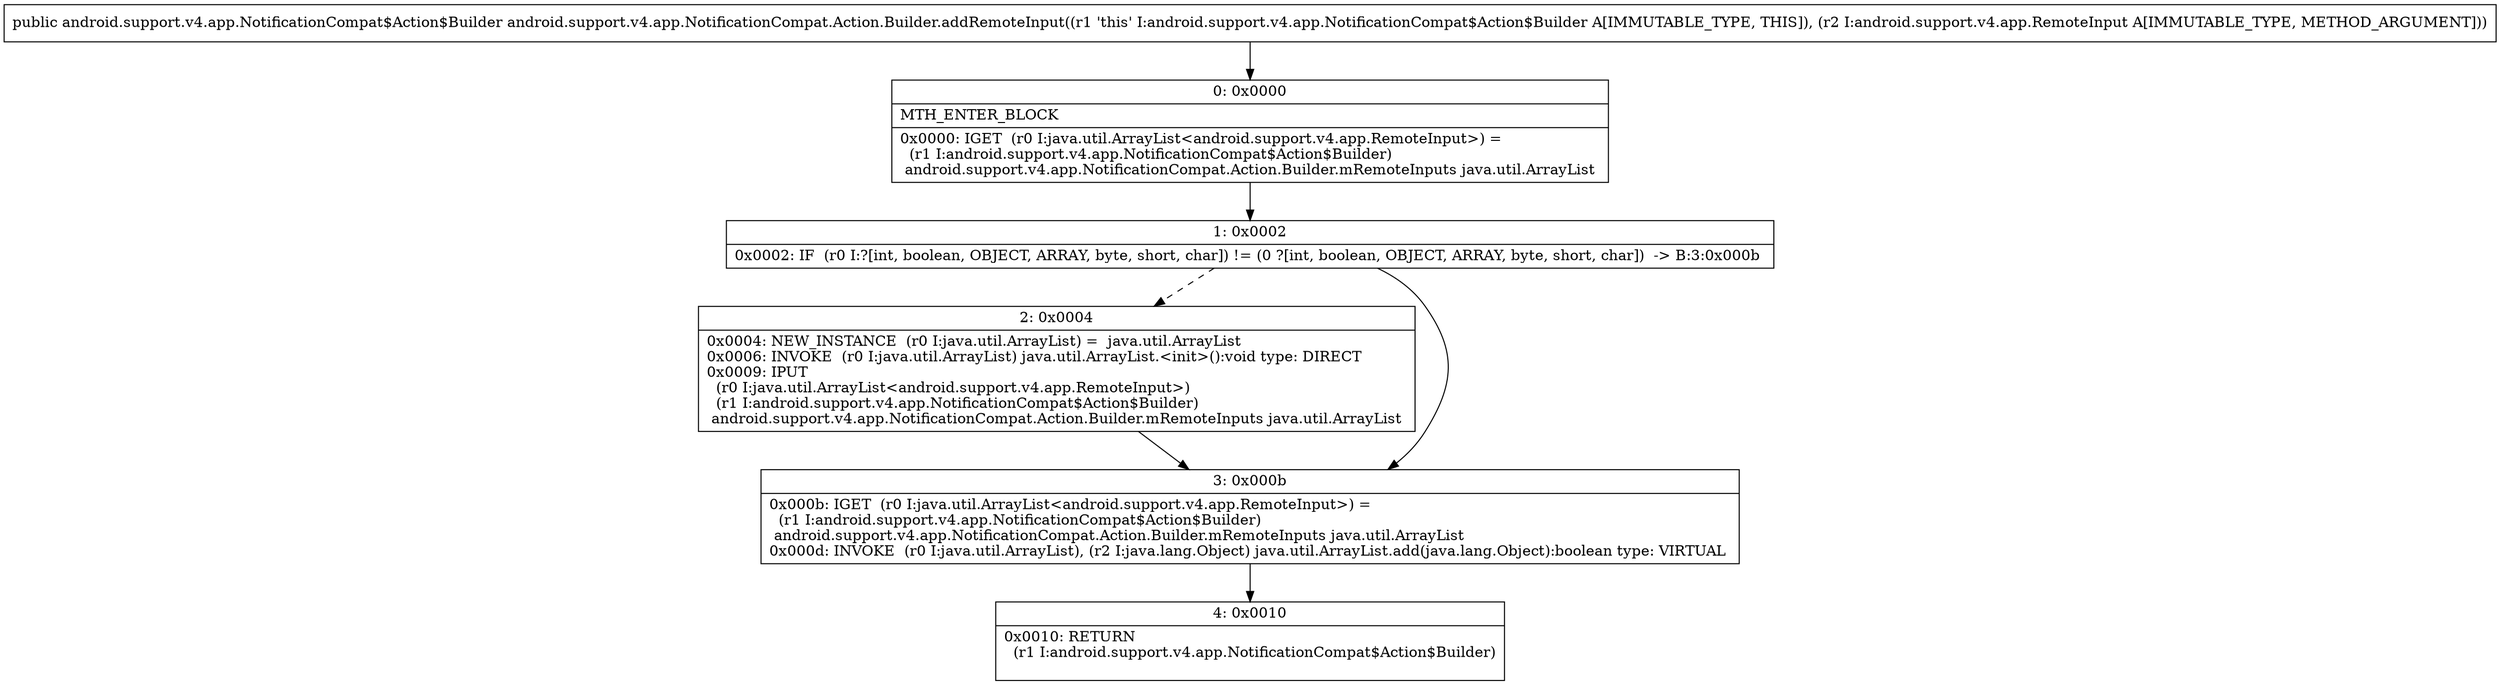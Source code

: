 digraph "CFG forandroid.support.v4.app.NotificationCompat.Action.Builder.addRemoteInput(Landroid\/support\/v4\/app\/RemoteInput;)Landroid\/support\/v4\/app\/NotificationCompat$Action$Builder;" {
Node_0 [shape=record,label="{0\:\ 0x0000|MTH_ENTER_BLOCK\l|0x0000: IGET  (r0 I:java.util.ArrayList\<android.support.v4.app.RemoteInput\>) = \l  (r1 I:android.support.v4.app.NotificationCompat$Action$Builder)\l android.support.v4.app.NotificationCompat.Action.Builder.mRemoteInputs java.util.ArrayList \l}"];
Node_1 [shape=record,label="{1\:\ 0x0002|0x0002: IF  (r0 I:?[int, boolean, OBJECT, ARRAY, byte, short, char]) != (0 ?[int, boolean, OBJECT, ARRAY, byte, short, char])  \-\> B:3:0x000b \l}"];
Node_2 [shape=record,label="{2\:\ 0x0004|0x0004: NEW_INSTANCE  (r0 I:java.util.ArrayList) =  java.util.ArrayList \l0x0006: INVOKE  (r0 I:java.util.ArrayList) java.util.ArrayList.\<init\>():void type: DIRECT \l0x0009: IPUT  \l  (r0 I:java.util.ArrayList\<android.support.v4.app.RemoteInput\>)\l  (r1 I:android.support.v4.app.NotificationCompat$Action$Builder)\l android.support.v4.app.NotificationCompat.Action.Builder.mRemoteInputs java.util.ArrayList \l}"];
Node_3 [shape=record,label="{3\:\ 0x000b|0x000b: IGET  (r0 I:java.util.ArrayList\<android.support.v4.app.RemoteInput\>) = \l  (r1 I:android.support.v4.app.NotificationCompat$Action$Builder)\l android.support.v4.app.NotificationCompat.Action.Builder.mRemoteInputs java.util.ArrayList \l0x000d: INVOKE  (r0 I:java.util.ArrayList), (r2 I:java.lang.Object) java.util.ArrayList.add(java.lang.Object):boolean type: VIRTUAL \l}"];
Node_4 [shape=record,label="{4\:\ 0x0010|0x0010: RETURN  \l  (r1 I:android.support.v4.app.NotificationCompat$Action$Builder)\l \l}"];
MethodNode[shape=record,label="{public android.support.v4.app.NotificationCompat$Action$Builder android.support.v4.app.NotificationCompat.Action.Builder.addRemoteInput((r1 'this' I:android.support.v4.app.NotificationCompat$Action$Builder A[IMMUTABLE_TYPE, THIS]), (r2 I:android.support.v4.app.RemoteInput A[IMMUTABLE_TYPE, METHOD_ARGUMENT])) }"];
MethodNode -> Node_0;
Node_0 -> Node_1;
Node_1 -> Node_2[style=dashed];
Node_1 -> Node_3;
Node_2 -> Node_3;
Node_3 -> Node_4;
}

